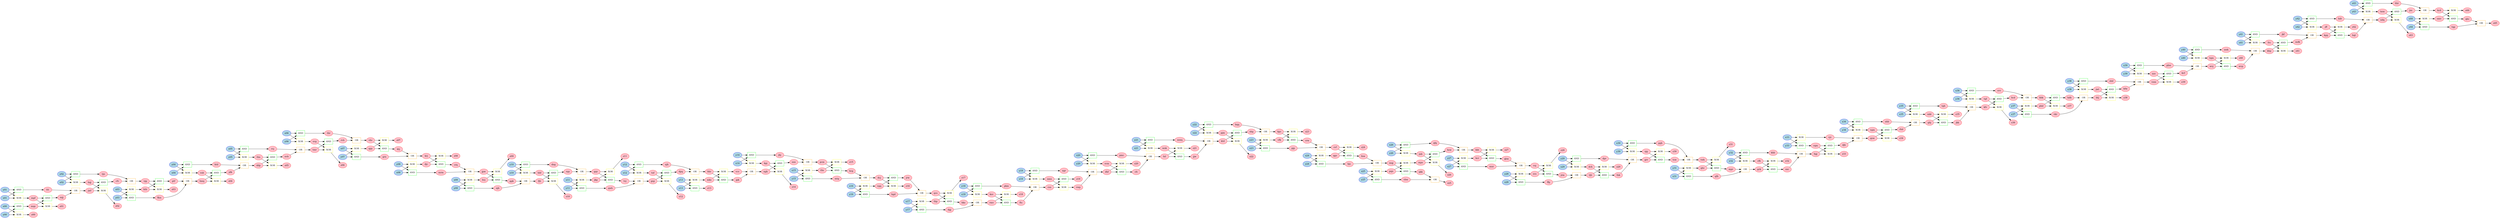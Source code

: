 digraph Circuit {
    rankdir=LR; // Left to right layout
    node [shape=ellipse];

    ddp [label="ddp", color=blue, style=filled, fillcolor=lightblue];
    bcg [label="bcg", color=blue, style=filled, fillcolor=lightblue];
    ksv [label="ksv", color=blue, style=filled, fillcolor=lightblue];
    snc [label="snc", color=blue, style=filled, fillcolor=lightblue];
    x20 [label="x20", color=blue, style=filled, fillcolor=lightblue];
    qfg [label="qfg", color=blue, style=filled, fillcolor=lightblue];
    qkk [label="qkk", color=blue, style=filled, fillcolor=lightblue];
    vhc [label="vhc", color=blue, style=filled, fillcolor=lightblue];
    njh [label="njh", color=blue, style=filled, fillcolor=lightblue];
    bbt [label="bbt", color=blue, style=filled, fillcolor=lightblue];
    y12 [label="y12", color=blue, style=filled, fillcolor=lightblue];
    svm [label="svm", color=blue, style=filled, fillcolor=lightblue];
    tbr [label="tbr", color=blue, style=filled, fillcolor=lightblue];
    pcm [label="pcm", color=blue, style=filled, fillcolor=lightblue];
    x33 [label="x33", color=blue, style=filled, fillcolor=lightblue];
    svg [label="svg", color=blue, style=filled, fillcolor=lightblue];
    y41 [label="y41", color=blue, style=filled, fillcolor=lightblue];
    jrw [label="jrw", color=blue, style=filled, fillcolor=lightblue];
    nmn [label="nmn", color=blue, style=filled, fillcolor=lightblue];
    ngh [label="ngh", color=blue, style=filled, fillcolor=lightblue];
    y35 [label="y35", color=blue, style=filled, fillcolor=lightblue];
    ttt [label="ttt", color=blue, style=filled, fillcolor=lightblue];
    jwt [label="jwt", color=blue, style=filled, fillcolor=lightblue];
    mpf [label="mpf", color=blue, style=filled, fillcolor=lightblue];
    x11 [label="x11", color=blue, style=filled, fillcolor=lightblue];
    jkf [label="jkf", color=blue, style=filled, fillcolor=lightblue];
    wvp [label="wvp", color=blue, style=filled, fillcolor=lightblue];
    x17 [label="x17", color=blue, style=filled, fillcolor=lightblue];
    vgm [label="vgm", color=blue, style=filled, fillcolor=lightblue];
    kpc [label="kpc", color=blue, style=filled, fillcolor=lightblue];
    kpj [label="kpj", color=blue, style=filled, fillcolor=lightblue];
    x30 [label="x30", color=blue, style=filled, fillcolor=lightblue];
    rvb [label="rvb", color=blue, style=filled, fillcolor=lightblue];
    rhd [label="rhd", color=blue, style=filled, fillcolor=lightblue];
    cvf [label="cvf", color=blue, style=filled, fillcolor=lightblue];
    jnb [label="jnb", color=blue, style=filled, fillcolor=lightblue];
    bks [label="bks", color=blue, style=filled, fillcolor=lightblue];
    hwq [label="hwq", color=blue, style=filled, fillcolor=lightblue];
    qbc [label="qbc", color=blue, style=filled, fillcolor=lightblue];
    dch [label="dch", color=blue, style=filled, fillcolor=lightblue];
    ffg [label="ffg", color=blue, style=filled, fillcolor=lightblue];
    y42 [label="y42", color=blue, style=filled, fillcolor=lightblue];
    y40 [label="y40", color=blue, style=filled, fillcolor=lightblue];
    qqs [label="qqs", color=blue, style=filled, fillcolor=lightblue];
    y27 [label="y27", color=blue, style=filled, fillcolor=lightblue];
    x39 [label="x39", color=blue, style=filled, fillcolor=lightblue];
    pkm [label="pkm", color=blue, style=filled, fillcolor=lightblue];
    btd [label="btd", color=blue, style=filled, fillcolor=lightblue];
    y38 [label="y38", color=blue, style=filled, fillcolor=lightblue];
    pbw [label="pbw", color=blue, style=filled, fillcolor=lightblue];
    tww [label="tww", color=blue, style=filled, fillcolor=lightblue];
    qvs [label="qvs", color=blue, style=filled, fillcolor=lightblue];
    x44 [label="x44", color=blue, style=filled, fillcolor=lightblue];
    jss [label="jss", color=blue, style=filled, fillcolor=lightblue];
    nhb [label="nhb", color=blue, style=filled, fillcolor=lightblue];
    tmr [label="tmr", color=blue, style=filled, fillcolor=lightblue];
    qnw [label="qnw", color=blue, style=filled, fillcolor=lightblue];
    hgd [label="hgd", color=blue, style=filled, fillcolor=lightblue];
    mjj [label="mjj", color=blue, style=filled, fillcolor=lightblue];
    x03 [label="x03", color=blue, style=filled, fillcolor=lightblue];
    hgj [label="hgj", color=blue, style=filled, fillcolor=lightblue];
    mrm [label="mrm", color=blue, style=filled, fillcolor=lightblue];
    ptf [label="ptf", color=blue, style=filled, fillcolor=lightblue];
    fkm [label="fkm", color=blue, style=filled, fillcolor=lightblue];
    x06 [label="x06", color=blue, style=filled, fillcolor=lightblue];
    y19 [label="y19", color=blue, style=filled, fillcolor=lightblue];
    ngr [label="ngr", color=blue, style=filled, fillcolor=lightblue];
    vsj [label="vsj", color=blue, style=filled, fillcolor=lightblue];
    thn [label="thn", color=blue, style=filled, fillcolor=lightblue];
    tqf [label="tqf", color=blue, style=filled, fillcolor=lightblue];
    kcd [label="kcd", color=blue, style=filled, fillcolor=lightblue];
    sjg [label="sjg", color=blue, style=filled, fillcolor=lightblue];
    krj [label="krj", color=blue, style=filled, fillcolor=lightblue];
    tnf [label="tnf", color=blue, style=filled, fillcolor=lightblue];
    svv [label="svv", color=blue, style=filled, fillcolor=lightblue];
    fnk [label="fnk", color=blue, style=filled, fillcolor=lightblue];
    x15 [label="x15", color=blue, style=filled, fillcolor=lightblue];
    y22 [label="y22", color=blue, style=filled, fillcolor=lightblue];
    pjm [label="pjm", color=blue, style=filled, fillcolor=lightblue];
    y39 [label="y39", color=blue, style=filled, fillcolor=lightblue];
    x19 [label="x19", color=blue, style=filled, fillcolor=lightblue];
    x07 [label="x07", color=blue, style=filled, fillcolor=lightblue];
    fjh [label="fjh", color=blue, style=filled, fillcolor=lightblue];
    btj [label="btj", color=blue, style=filled, fillcolor=lightblue];
    y32 [label="y32", color=blue, style=filled, fillcolor=lightblue];
    hqj [label="hqj", color=blue, style=filled, fillcolor=lightblue];
    x26 [label="x26", color=blue, style=filled, fillcolor=lightblue];
    bbk [label="bbk", color=blue, style=filled, fillcolor=lightblue];
    x22 [label="x22", color=blue, style=filled, fillcolor=lightblue];
    jrm [label="jrm", color=blue, style=filled, fillcolor=lightblue];
    y37 [label="y37", color=blue, style=filled, fillcolor=lightblue];
    x00 [label="x00", color=blue, style=filled, fillcolor=lightblue];
    bfw [label="bfw", color=blue, style=filled, fillcolor=lightblue];
    hqt [label="hqt", color=blue, style=filled, fillcolor=lightblue];
    y02 [label="y02", color=blue, style=filled, fillcolor=lightblue];
    ggk [label="ggk", color=blue, style=filled, fillcolor=lightblue];
    mtg [label="mtg", color=blue, style=filled, fillcolor=lightblue];
    x24 [label="x24", color=blue, style=filled, fillcolor=lightblue];
    mkt [label="mkt", color=blue, style=filled, fillcolor=lightblue];
    tjh [label="tjh", color=blue, style=filled, fillcolor=lightblue];
    x09 [label="x09", color=blue, style=filled, fillcolor=lightblue];
    y01 [label="y01", color=blue, style=filled, fillcolor=lightblue];
    vwp [label="vwp", color=blue, style=filled, fillcolor=lightblue];
    mdk [label="mdk", color=blue, style=filled, fillcolor=lightblue];
    tgh [label="tgh", color=blue, style=filled, fillcolor=lightblue];
    frs [label="frs", color=blue, style=filled, fillcolor=lightblue];
    vnb [label="vnb", color=blue, style=filled, fillcolor=lightblue];
    hdb [label="hdb", color=blue, style=filled, fillcolor=lightblue];
    vcv [label="vcv", color=blue, style=filled, fillcolor=lightblue];
    bhr [label="bhr", color=blue, style=filled, fillcolor=lightblue];
    y04 [label="y04", color=blue, style=filled, fillcolor=lightblue];
    tqp [label="tqp", color=blue, style=filled, fillcolor=lightblue];
    djc [label="djc", color=blue, style=filled, fillcolor=lightblue];
    jwf [label="jwf", color=blue, style=filled, fillcolor=lightblue];
    y21 [label="y21", color=blue, style=filled, fillcolor=lightblue];
    ktj [label="ktj", color=blue, style=filled, fillcolor=lightblue];
    x41 [label="x41", color=blue, style=filled, fillcolor=lightblue];
    x38 [label="x38", color=blue, style=filled, fillcolor=lightblue];
    bcr [label="bcr", color=blue, style=filled, fillcolor=lightblue];
    y29 [label="y29", color=blue, style=filled, fillcolor=lightblue];
    hhf [label="hhf", color=blue, style=filled, fillcolor=lightblue];
    twk [label="twk", color=blue, style=filled, fillcolor=lightblue];
    mqj [label="mqj", color=blue, style=filled, fillcolor=lightblue];
    gqv [label="gqv", color=blue, style=filled, fillcolor=lightblue];
    vjg [label="vjg", color=blue, style=filled, fillcolor=lightblue];
    y18 [label="y18", color=blue, style=filled, fillcolor=lightblue];
    wnk [label="wnk", color=blue, style=filled, fillcolor=lightblue];
    qhv [label="qhv", color=blue, style=filled, fillcolor=lightblue];
    mpr [label="mpr", color=blue, style=filled, fillcolor=lightblue];
    dng [label="dng", color=blue, style=filled, fillcolor=lightblue];
    qfh [label="qfh", color=blue, style=filled, fillcolor=lightblue];
    hjs [label="hjs", color=blue, style=filled, fillcolor=lightblue];
    fsf [label="fsf", color=blue, style=filled, fillcolor=lightblue];
    y10 [label="y10", color=blue, style=filled, fillcolor=lightblue];
    jdk [label="jdk", color=blue, style=filled, fillcolor=lightblue];
    dcj [label="dcj", color=blue, style=filled, fillcolor=lightblue];
    y23 [label="y23", color=blue, style=filled, fillcolor=lightblue];
    x42 [label="x42", color=blue, style=filled, fillcolor=lightblue];
    y00 [label="y00", color=blue, style=filled, fillcolor=lightblue];
    jkk [label="jkk", color=blue, style=filled, fillcolor=lightblue];
    vfk [label="vfk", color=blue, style=filled, fillcolor=lightblue];
    cqm [label="cqm", color=blue, style=filled, fillcolor=lightblue];
    crq [label="crq", color=blue, style=filled, fillcolor=lightblue];
    x01 [label="x01", color=blue, style=filled, fillcolor=lightblue];
    y08 [label="y08", color=blue, style=filled, fillcolor=lightblue];
    y31 [label="y31", color=blue, style=filled, fillcolor=lightblue];
    rmv [label="rmv", color=blue, style=filled, fillcolor=lightblue];
    y13 [label="y13", color=blue, style=filled, fillcolor=lightblue];
    jjw [label="jjw", color=blue, style=filled, fillcolor=lightblue];
    tqm [label="tqm", color=blue, style=filled, fillcolor=lightblue];
    csn [label="csn", color=blue, style=filled, fillcolor=lightblue];
    qgv [label="qgv", color=blue, style=filled, fillcolor=lightblue];
    tjn [label="tjn", color=blue, style=filled, fillcolor=lightblue];
    gsp [label="gsp", color=blue, style=filled, fillcolor=lightblue];
    x08 [label="x08", color=blue, style=filled, fillcolor=lightblue];
    mqs [label="mqs", color=blue, style=filled, fillcolor=lightblue];
    gbj [label="gbj", color=blue, style=filled, fillcolor=lightblue];
    htb [label="htb", color=blue, style=filled, fillcolor=lightblue];
    qwh [label="qwh", color=blue, style=filled, fillcolor=lightblue];
    nsv [label="nsv", color=blue, style=filled, fillcolor=lightblue];
    x05 [label="x05", color=blue, style=filled, fillcolor=lightblue];
    bqq [label="bqq", color=blue, style=filled, fillcolor=lightblue];
    x29 [label="x29", color=blue, style=filled, fillcolor=lightblue];
    phd [label="phd", color=blue, style=filled, fillcolor=lightblue];
    x31 [label="x31", color=blue, style=filled, fillcolor=lightblue];
    x27 [label="x27", color=blue, style=filled, fillcolor=lightblue];
    tvj [label="tvj", color=blue, style=filled, fillcolor=lightblue];
    ndq [label="ndq", color=blue, style=filled, fillcolor=lightblue];
    vjv [label="vjv", color=blue, style=filled, fillcolor=lightblue];
    djh [label="djh", color=blue, style=filled, fillcolor=lightblue];
    x16 [label="x16", color=blue, style=filled, fillcolor=lightblue];
    x40 [label="x40", color=blue, style=filled, fillcolor=lightblue];
    jbj [label="jbj", color=blue, style=filled, fillcolor=lightblue];
    y17 [label="y17", color=blue, style=filled, fillcolor=lightblue];
    smv [label="smv", color=blue, style=filled, fillcolor=lightblue];
    vbw [label="vbw", color=blue, style=filled, fillcolor=lightblue];
    mwq [label="mwq", color=blue, style=filled, fillcolor=lightblue];
    jkg [label="jkg", color=blue, style=filled, fillcolor=lightblue];
    cfc [label="cfc", color=blue, style=filled, fillcolor=lightblue];
    shd [label="shd", color=blue, style=filled, fillcolor=lightblue];
    x02 [label="x02", color=blue, style=filled, fillcolor=lightblue];
    x04 [label="x04", color=blue, style=filled, fillcolor=lightblue];
    y44 [label="y44", color=blue, style=filled, fillcolor=lightblue];
    cfv [label="cfv", color=blue, style=filled, fillcolor=lightblue];
    vnm [label="vnm", color=blue, style=filled, fillcolor=lightblue];
    y05 [label="y05", color=blue, style=filled, fillcolor=lightblue];
    y14 [label="y14", color=blue, style=filled, fillcolor=lightblue];
    snn [label="snn", color=blue, style=filled, fillcolor=lightblue];
    y30 [label="y30", color=blue, style=filled, fillcolor=lightblue];
    rqn [label="rqn", color=blue, style=filled, fillcolor=lightblue];
    crw [label="crw", color=blue, style=filled, fillcolor=lightblue];
    fts [label="fts", color=blue, style=filled, fillcolor=lightblue];
    y24 [label="y24", color=blue, style=filled, fillcolor=lightblue];
    x18 [label="x18", color=blue, style=filled, fillcolor=lightblue];
    kvf [label="kvf", color=blue, style=filled, fillcolor=lightblue];
    y26 [label="y26", color=blue, style=filled, fillcolor=lightblue];
    bcd [label="bcd", color=blue, style=filled, fillcolor=lightblue];
    thp [label="thp", color=blue, style=filled, fillcolor=lightblue];
    x37 [label="x37", color=blue, style=filled, fillcolor=lightblue];
    dpr [label="dpr", color=blue, style=filled, fillcolor=lightblue];
    grn [label="grn", color=blue, style=filled, fillcolor=lightblue];
    y28 [label="y28", color=blue, style=filled, fillcolor=lightblue];
    jff [label="jff", color=blue, style=filled, fillcolor=lightblue];
    cfb [label="cfb", color=blue, style=filled, fillcolor=lightblue];
    pqn [label="pqn", color=blue, style=filled, fillcolor=lightblue];
    y03 [label="y03", color=blue, style=filled, fillcolor=lightblue];
    x13 [label="x13", color=blue, style=filled, fillcolor=lightblue];
    kgq [label="kgq", color=blue, style=filled, fillcolor=lightblue];
    nwk [label="nwk", color=blue, style=filled, fillcolor=lightblue];
    x43 [label="x43", color=blue, style=filled, fillcolor=lightblue];
    khp [label="khp", color=blue, style=filled, fillcolor=lightblue];
    x10 [label="x10", color=blue, style=filled, fillcolor=lightblue];
    gck [label="gck", color=blue, style=filled, fillcolor=lightblue];
    vgq [label="vgq", color=blue, style=filled, fillcolor=lightblue];
    x25 [label="x25", color=blue, style=filled, fillcolor=lightblue];
    fnw [label="fnw", color=blue, style=filled, fillcolor=lightblue];
    x35 [label="x35", color=blue, style=filled, fillcolor=lightblue];
    y11 [label="y11", color=blue, style=filled, fillcolor=lightblue];
    jpk [label="jpk", color=blue, style=filled, fillcolor=lightblue];
    mps [label="mps", color=blue, style=filled, fillcolor=lightblue];
    hsw [label="hsw", color=blue, style=filled, fillcolor=lightblue];
    x21 [label="x21", color=blue, style=filled, fillcolor=lightblue];
    khb [label="khb", color=blue, style=filled, fillcolor=lightblue];
    ktd [label="ktd", color=blue, style=filled, fillcolor=lightblue];
    y20 [label="y20", color=blue, style=filled, fillcolor=lightblue];
    dhf [label="dhf", color=blue, style=filled, fillcolor=lightblue];
    x23 [label="x23", color=blue, style=filled, fillcolor=lightblue];
    shg [label="shg", color=blue, style=filled, fillcolor=lightblue];
    kfv [label="kfv", color=blue, style=filled, fillcolor=lightblue];
    y07 [label="y07", color=blue, style=filled, fillcolor=lightblue];
    qbw [label="qbw", color=blue, style=filled, fillcolor=lightblue];
    x36 [label="x36", color=blue, style=filled, fillcolor=lightblue];
    y06 [label="y06", color=blue, style=filled, fillcolor=lightblue];
    x14 [label="x14", color=blue, style=filled, fillcolor=lightblue];
    x28 [label="x28", color=blue, style=filled, fillcolor=lightblue];
    x34 [label="x34", color=blue, style=filled, fillcolor=lightblue];
    hhr [label="hhr", color=blue, style=filled, fillcolor=lightblue];
    y33 [label="y33", color=blue, style=filled, fillcolor=lightblue];
    rvj [label="rvj", color=blue, style=filled, fillcolor=lightblue];
    y15 [label="y15", color=blue, style=filled, fillcolor=lightblue];
    tfw [label="tfw", color=blue, style=filled, fillcolor=lightblue];
    nvb [label="nvb", color=blue, style=filled, fillcolor=lightblue];
    svs [label="svs", color=blue, style=filled, fillcolor=lightblue];
    x12 [label="x12", color=blue, style=filled, fillcolor=lightblue];
    dgj [label="dgj", color=blue, style=filled, fillcolor=lightblue];
    mks [label="mks", color=blue, style=filled, fillcolor=lightblue];
    y09 [label="y09", color=blue, style=filled, fillcolor=lightblue];
    pjp [label="pjp", color=blue, style=filled, fillcolor=lightblue];
    pmc [label="pmc", color=blue, style=filled, fillcolor=lightblue];
    grr [label="grr", color=blue, style=filled, fillcolor=lightblue];
    x32 [label="x32", color=blue, style=filled, fillcolor=lightblue];
    hdr [label="hdr", color=blue, style=filled, fillcolor=lightblue];
    mnr [label="mnr", color=blue, style=filled, fillcolor=lightblue];
    jpw [label="jpw", color=blue, style=filled, fillcolor=lightblue];
    hvj [label="hvj", color=blue, style=filled, fillcolor=lightblue];
    wvj [label="wvj", color=blue, style=filled, fillcolor=lightblue];
    dpq [label="dpq", color=blue, style=filled, fillcolor=lightblue];
    y43 [label="y43", color=blue, style=filled, fillcolor=lightblue];
    vkr [label="vkr", color=blue, style=filled, fillcolor=lightblue];
    njb [label="njb", color=blue, style=filled, fillcolor=lightblue];
    y25 [label="y25", color=blue, style=filled, fillcolor=lightblue];
    y16 [label="y16", color=blue, style=filled, fillcolor=lightblue];
    tsw [label="tsw", color=blue, style=filled, fillcolor=lightblue];
    gqh [label="gqh", color=blue, style=filled, fillcolor=lightblue];
    y34 [label="y34", color=blue, style=filled, fillcolor=lightblue];
    y36 [label="y36", color=blue, style=filled, fillcolor=lightblue];
    dhf [label="dhf", color=red, style=filled, fillcolor=pink];
    vgm [label="vgm", color=red, style=filled, fillcolor=pink];
    ktj [label="ktj", color=red, style=filled, fillcolor=pink];
    nsv [label="nsv", color=red, style=filled, fillcolor=pink];
    fjh [label="fjh", color=red, style=filled, fillcolor=pink];
    jwt [label="jwt", color=red, style=filled, fillcolor=pink];
    htb [label="htb", color=red, style=filled, fillcolor=pink];
    rvj [label="rvj", color=red, style=filled, fillcolor=pink];
    snn [label="snn", color=red, style=filled, fillcolor=pink];
    jwf [label="jwf", color=red, style=filled, fillcolor=pink];
    mps [label="mps", color=red, style=filled, fillcolor=pink];
    mpf [label="mpf", color=red, style=filled, fillcolor=pink];
    qwh [label="qwh", color=red, style=filled, fillcolor=pink];
    z06 [label="z06", color=red, style=filled, fillcolor=pink];
    fnk [label="fnk", color=red, style=filled, fillcolor=pink];
    pmc [label="pmc", color=red, style=filled, fillcolor=pink];
    bcd [label="bcd", color=red, style=filled, fillcolor=pink];
    fkm [label="fkm", color=red, style=filled, fillcolor=pink];
    kpj [label="kpj", color=red, style=filled, fillcolor=pink];
    nhb [label="nhb", color=red, style=filled, fillcolor=pink];
    vhc [label="vhc", color=red, style=filled, fillcolor=pink];
    hwq [label="hwq", color=red, style=filled, fillcolor=pink];
    vjv [label="vjv", color=red, style=filled, fillcolor=pink];
    hqt [label="hqt", color=red, style=filled, fillcolor=pink];
    ngr [label="ngr", color=red, style=filled, fillcolor=pink];
    crq [label="crq", color=red, style=filled, fillcolor=pink];
    hvj [label="hvj", color=red, style=filled, fillcolor=pink];
    jpk [label="jpk", color=red, style=filled, fillcolor=pink];
    qbc [label="qbc", color=red, style=filled, fillcolor=pink];
    z36 [label="z36", color=red, style=filled, fillcolor=pink];
    ggk [label="ggk", color=red, style=filled, fillcolor=pink];
    z15 [label="z15", color=red, style=filled, fillcolor=pink];
    tjn [label="tjn", color=red, style=filled, fillcolor=pink];
    mnr [label="mnr", color=red, style=filled, fillcolor=pink];
    qkk [label="qkk", color=red, style=filled, fillcolor=pink];
    btd [label="btd", color=red, style=filled, fillcolor=pink];
    tqm [label="tqm", color=red, style=filled, fillcolor=pink];
    vnm [label="vnm", color=red, style=filled, fillcolor=pink];
    fnw [label="fnw", color=red, style=filled, fillcolor=pink];
    gck [label="gck", color=red, style=filled, fillcolor=pink];
    z12 [label="z12", color=red, style=filled, fillcolor=pink];
    ksv [label="ksv", color=red, style=filled, fillcolor=pink];
    mdk [label="mdk", color=red, style=filled, fillcolor=pink];
    z32 [label="z32", color=red, style=filled, fillcolor=pink];
    gbj [label="gbj", color=red, style=filled, fillcolor=pink];
    z00 [label="z00", color=red, style=filled, fillcolor=pink];
    kfv [label="kfv", color=red, style=filled, fillcolor=pink];
    qhv [label="qhv", color=red, style=filled, fillcolor=pink];
    djh [label="djh", color=red, style=filled, fillcolor=pink];
    qfg [label="qfg", color=red, style=filled, fillcolor=pink];
    thn [label="thn", color=red, style=filled, fillcolor=pink];
    njh [label="njh", color=red, style=filled, fillcolor=pink];
    z33 [label="z33", color=red, style=filled, fillcolor=pink];
    svm [label="svm", color=red, style=filled, fillcolor=pink];
    hjs [label="hjs", color=red, style=filled, fillcolor=pink];
    z08 [label="z08", color=red, style=filled, fillcolor=pink];
    dgj [label="dgj", color=red, style=filled, fillcolor=pink];
    dpr [label="dpr", color=red, style=filled, fillcolor=pink];
    jkg [label="jkg", color=red, style=filled, fillcolor=pink];
    tqp [label="tqp", color=red, style=filled, fillcolor=pink];
    pkm [label="pkm", color=red, style=filled, fillcolor=pink];
    mkt [label="mkt", color=red, style=filled, fillcolor=pink];
    z45 [label="z45", color=red, style=filled, fillcolor=pink];
    wvp [label="wvp", color=red, style=filled, fillcolor=pink];
    btj [label="btj", color=red, style=filled, fillcolor=pink];
    pqn [label="pqn", color=red, style=filled, fillcolor=pink];
    dch [label="dch", color=red, style=filled, fillcolor=pink];
    z31 [label="z31", color=red, style=filled, fillcolor=pink];
    vbw [label="vbw", color=red, style=filled, fillcolor=pink];
    z25 [label="z25", color=red, style=filled, fillcolor=pink];
    rqn [label="rqn", color=red, style=filled, fillcolor=pink];
    shg [label="shg", color=red, style=filled, fillcolor=pink];
    tbr [label="tbr", color=red, style=filled, fillcolor=pink];
    pcm [label="pcm", color=red, style=filled, fillcolor=pink];
    svv [label="svv", color=red, style=filled, fillcolor=pink];
    qgv [label="qgv", color=red, style=filled, fillcolor=pink];
    z19 [label="z19", color=red, style=filled, fillcolor=pink];
    pjm [label="pjm", color=red, style=filled, fillcolor=pink];
    z34 [label="z34", color=red, style=filled, fillcolor=pink];
    fsf [label="fsf", color=red, style=filled, fillcolor=pink];
    z05 [label="z05", color=red, style=filled, fillcolor=pink];
    jrm [label="jrm", color=red, style=filled, fillcolor=pink];
    jbj [label="jbj", color=red, style=filled, fillcolor=pink];
    hhr [label="hhr", color=red, style=filled, fillcolor=pink];
    z23 [label="z23", color=red, style=filled, fillcolor=pink];
    z28 [label="z28", color=red, style=filled, fillcolor=pink];
    ngh [label="ngh", color=red, style=filled, fillcolor=pink];
    thp [label="thp", color=red, style=filled, fillcolor=pink];
    jjw [label="jjw", color=red, style=filled, fillcolor=pink];
    ffg [label="ffg", color=red, style=filled, fillcolor=pink];
    pbw [label="pbw", color=red, style=filled, fillcolor=pink];
    bbk [label="bbk", color=red, style=filled, fillcolor=pink];
    z21 [label="z21", color=red, style=filled, fillcolor=pink];
    tvj [label="tvj", color=red, style=filled, fillcolor=pink];
    jdk [label="jdk", color=red, style=filled, fillcolor=pink];
    qqs [label="qqs", color=red, style=filled, fillcolor=pink];
    jpw [label="jpw", color=red, style=filled, fillcolor=pink];
    krj [label="krj", color=red, style=filled, fillcolor=pink];
    z41 [label="z41", color=red, style=filled, fillcolor=pink];
    mpr [label="mpr", color=red, style=filled, fillcolor=pink];
    kvf [label="kvf", color=red, style=filled, fillcolor=pink];
    jrw [label="jrw", color=red, style=filled, fillcolor=pink];
    tmr [label="tmr", color=red, style=filled, fillcolor=pink];
    mqs [label="mqs", color=red, style=filled, fillcolor=pink];
    z43 [label="z43", color=red, style=filled, fillcolor=pink];
    hdb [label="hdb", color=red, style=filled, fillcolor=pink];
    z42 [label="z42", color=red, style=filled, fillcolor=pink];
    z26 [label="z26", color=red, style=filled, fillcolor=pink];
    bfw [label="bfw", color=red, style=filled, fillcolor=pink];
    djc [label="djc", color=red, style=filled, fillcolor=pink];
    jff [label="jff", color=red, style=filled, fillcolor=pink];
    kgq [label="kgq", color=red, style=filled, fillcolor=pink];
    tsw [label="tsw", color=red, style=filled, fillcolor=pink];
    vjg [label="vjg", color=red, style=filled, fillcolor=pink];
    cqm [label="cqm", color=red, style=filled, fillcolor=pink];
    z10 [label="z10", color=red, style=filled, fillcolor=pink];
    gqh [label="gqh", color=red, style=filled, fillcolor=pink];
    jkk [label="jkk", color=red, style=filled, fillcolor=pink];
    bhr [label="bhr", color=red, style=filled, fillcolor=pink];
    jss [label="jss", color=red, style=filled, fillcolor=pink];
    tgh [label="tgh", color=red, style=filled, fillcolor=pink];
    mrm [label="mrm", color=red, style=filled, fillcolor=pink];
    twk [label="twk", color=red, style=filled, fillcolor=pink];
    vgq [label="vgq", color=red, style=filled, fillcolor=pink];
    njb [label="njb", color=red, style=filled, fillcolor=pink];
    tjh [label="tjh", color=red, style=filled, fillcolor=pink];
    z11 [label="z11", color=red, style=filled, fillcolor=pink];
    jnb [label="jnb", color=red, style=filled, fillcolor=pink];
    hsw [label="hsw", color=red, style=filled, fillcolor=pink];
    z01 [label="z01", color=red, style=filled, fillcolor=pink];
    qfh [label="qfh", color=red, style=filled, fillcolor=pink];
    jkf [label="jkf", color=red, style=filled, fillcolor=pink];
    nvb [label="nvb", color=red, style=filled, fillcolor=pink];
    mqj [label="mqj", color=red, style=filled, fillcolor=pink];
    tnf [label="tnf", color=red, style=filled, fillcolor=pink];
    cfc [label="cfc", color=red, style=filled, fillcolor=pink];
    kcd [label="kcd", color=red, style=filled, fillcolor=pink];
    cfv [label="cfv", color=red, style=filled, fillcolor=pink];
    mjj [label="mjj", color=red, style=filled, fillcolor=pink];
    z24 [label="z24", color=red, style=filled, fillcolor=pink];
    nwk [label="nwk", color=red, style=filled, fillcolor=pink];
    tfw [label="tfw", color=red, style=filled, fillcolor=pink];
    svg [label="svg", color=red, style=filled, fillcolor=pink];
    csn [label="csn", color=red, style=filled, fillcolor=pink];
    qvs [label="qvs", color=red, style=filled, fillcolor=pink];
    ttt [label="ttt", color=red, style=filled, fillcolor=pink];
    rmv [label="rmv", color=red, style=filled, fillcolor=pink];
    bcg [label="bcg", color=red, style=filled, fillcolor=pink];
    z40 [label="z40", color=red, style=filled, fillcolor=pink];
    dng [label="dng", color=red, style=filled, fillcolor=pink];
    vcv [label="vcv", color=red, style=filled, fillcolor=pink];
    cfb [label="cfb", color=red, style=filled, fillcolor=pink];
    z27 [label="z27", color=red, style=filled, fillcolor=pink];
    khb [label="khb", color=red, style=filled, fillcolor=pink];
    bks [label="bks", color=red, style=filled, fillcolor=pink];
    grn [label="grn", color=red, style=filled, fillcolor=pink];
    mtg [label="mtg", color=red, style=filled, fillcolor=pink];
    ndq [label="ndq", color=red, style=filled, fillcolor=pink];
    z17 [label="z17", color=red, style=filled, fillcolor=pink];
    rvb [label="rvb", color=red, style=filled, fillcolor=pink];
    hqj [label="hqj", color=red, style=filled, fillcolor=pink];
    qbw [label="qbw", color=red, style=filled, fillcolor=pink];
    vnb [label="vnb", color=red, style=filled, fillcolor=pink];
    hdr [label="hdr", color=red, style=filled, fillcolor=pink];
    z44 [label="z44", color=red, style=filled, fillcolor=pink];
    z03 [label="z03", color=red, style=filled, fillcolor=pink];
    bbt [label="bbt", color=red, style=filled, fillcolor=pink];
    wnk [label="wnk", color=red, style=filled, fillcolor=pink];
    ddp [label="ddp", color=red, style=filled, fillcolor=pink];
    vwp [label="vwp", color=red, style=filled, fillcolor=pink];
    z09 [label="z09", color=red, style=filled, fillcolor=pink];
    tww [label="tww", color=red, style=filled, fillcolor=pink];
    ktd [label="ktd", color=red, style=filled, fillcolor=pink];
    bcr [label="bcr", color=red, style=filled, fillcolor=pink];
    z14 [label="z14", color=red, style=filled, fillcolor=pink];
    vsj [label="vsj", color=red, style=filled, fillcolor=pink];
    phd [label="phd", color=red, style=filled, fillcolor=pink];
    tqf [label="tqf", color=red, style=filled, fillcolor=pink];
    snc [label="snc", color=red, style=filled, fillcolor=pink];
    nmn [label="nmn", color=red, style=filled, fillcolor=pink];
    grr [label="grr", color=red, style=filled, fillcolor=pink];
    kpc [label="kpc", color=red, style=filled, fillcolor=pink];
    z37 [label="z37", color=red, style=filled, fillcolor=pink];
    z16 [label="z16", color=red, style=filled, fillcolor=pink];
    z29 [label="z29", color=red, style=filled, fillcolor=pink];
    shd [label="shd", color=red, style=filled, fillcolor=pink];
    qnw [label="qnw", color=red, style=filled, fillcolor=pink];
    z38 [label="z38", color=red, style=filled, fillcolor=pink];
    wvj [label="wvj", color=red, style=filled, fillcolor=pink];
    z18 [label="z18", color=red, style=filled, fillcolor=pink];
    hgd [label="hgd", color=red, style=filled, fillcolor=pink];
    smv [label="smv", color=red, style=filled, fillcolor=pink];
    pjp [label="pjp", color=red, style=filled, fillcolor=pink];
    crw [label="crw", color=red, style=filled, fillcolor=pink];
    ptf [label="ptf", color=red, style=filled, fillcolor=pink];
    khp [label="khp", color=red, style=filled, fillcolor=pink];
    vfk [label="vfk", color=red, style=filled, fillcolor=pink];
    sjg [label="sjg", color=red, style=filled, fillcolor=pink];
    cvf [label="cvf", color=red, style=filled, fillcolor=pink];
    z30 [label="z30", color=red, style=filled, fillcolor=pink];
    mwq [label="mwq", color=red, style=filled, fillcolor=pink];
    mks [label="mks", color=red, style=filled, fillcolor=pink];
    rhd [label="rhd", color=red, style=filled, fillcolor=pink];
    frs [label="frs", color=red, style=filled, fillcolor=pink];
    z20 [label="z20", color=red, style=filled, fillcolor=pink];
    z07 [label="z07", color=red, style=filled, fillcolor=pink];
    hhf [label="hhf", color=red, style=filled, fillcolor=pink];
    dcj [label="dcj", color=red, style=filled, fillcolor=pink];
    gsp [label="gsp", color=red, style=filled, fillcolor=pink];
    z35 [label="z35", color=red, style=filled, fillcolor=pink];
    z39 [label="z39", color=red, style=filled, fillcolor=pink];
    dpq [label="dpq", color=red, style=filled, fillcolor=pink];
    gqv [label="gqv", color=red, style=filled, fillcolor=pink];
    z02 [label="z02", color=red, style=filled, fillcolor=pink];
    vkr [label="vkr", color=red, style=filled, fillcolor=pink];
    svs [label="svs", color=red, style=filled, fillcolor=pink];
    fts [label="fts", color=red, style=filled, fillcolor=pink];
    z04 [label="z04", color=red, style=filled, fillcolor=pink];
    hgj [label="hgj", color=red, style=filled, fillcolor=pink];
    z13 [label="z13", color=red, style=filled, fillcolor=pink];
    bqq [label="bqq", color=red, style=filled, fillcolor=pink];
    z22 [label="z22", color=red, style=filled, fillcolor=pink];

    gate1 [label="AND", shape=box, color=green];
    y42 -> gate1;
    x42 -> gate1;
    gate1 -> hdr;
    gate2 [label="XOR", shape=box, color=yellow];
    qgv -> gate2;
    cvf -> gate2;
    gate2 -> z24;
    gate3 [label="XOR", shape=box, color=yellow];
    x25 -> gate3;
    y25 -> gate3;
    gate3 -> pqn;
    gate4 [label="OR", shape=box, color=orange];
    crw -> gate4;
    pjp -> gate4;
    gate4 -> cvf;
    gate5 [label="XOR", shape=box, color=yellow];
    x33 -> gate5;
    y33 -> gate5;
    gate5 -> vjv;
    gate6 [label="XOR", shape=box, color=yellow];
    thp -> gate6;
    qvs -> gate6;
    gate6 -> z17;
    gate7 [label="AND", shape=box, color=green];
    x16 -> gate7;
    y16 -> gate7;
    gate7 -> hgd;
    gate8 [label="XOR", shape=box, color=yellow];
    mqj -> gate8;
    pqn -> gate8;
    gate8 -> mps;
    gate9 [label="XOR", shape=box, color=yellow];
    jwf -> gate9;
    hqj -> gate9;
    gate9 -> z02;
    gate10 [label="OR", shape=box, color=orange];
    tsw -> gate10;
    gqh -> gate10;
    gate10 -> twk;
    gate11 [label="AND", shape=box, color=green];
    x44 -> gate11;
    y44 -> gate11;
    gate11 -> tqp;
    gate12 [label="AND", shape=box, color=green];
    ddp -> gate12;
    thn -> gate12;
    gate12 -> nvb;
    gate13 [label="AND", shape=box, color=green];
    tmr -> gate13;
    svg -> gate13;
    gate13 -> rvb;
    gate14 [label="OR", shape=box, color=orange];
    tjn -> gate14;
    cfv -> gate14;
    gate14 -> vjg;
    gate15 [label="AND", shape=box, color=green];
    y37 -> gate15;
    x37 -> gate15;
    gate15 -> vkr;
    gate16 [label="AND", shape=box, color=green];
    tqf -> gate16;
    kfv -> gate16;
    gate16 -> bcd;
    gate17 [label="XOR", shape=box, color=yellow];
    jkg -> gate17;
    gqv -> gate17;
    gate17 -> z11;
    gate18 [label="XOR", shape=box, color=yellow];
    y44 -> gate18;
    x44 -> gate18;
    gate18 -> smv;
    gate19 [label="AND", shape=box, color=green];
    vgm -> gate19;
    qnw -> gate19;
    gate19 -> rhd;
    gate20 [label="OR", shape=box, color=orange];
    bcg -> gate20;
    mtg -> gate20;
    gate20 -> dcj;
    gate21 [label="XOR", shape=box, color=yellow];
    y00 -> gate21;
    x00 -> gate21;
    gate21 -> z00;
    gate22 [label="XOR", shape=box, color=yellow];
    jpw -> gate22;
    hvj -> gate22;
    gate22 -> z09;
    gate23 [label="AND", shape=box, color=green];
    x40 -> gate23;
    y40 -> gate23;
    gate23 -> nwk;
    gate24 [label="AND", shape=box, color=green];
    x23 -> gate24;
    y23 -> gate24;
    gate24 -> pjp;
    gate25 [label="XOR", shape=box, color=yellow];
    x28 -> gate25;
    y28 -> gate25;
    gate25 -> svs;
    gate26 [label="XOR", shape=box, color=yellow];
    smv -> gate26;
    kcd -> gate26;
    gate26 -> z44;
    gate27 [label="OR", shape=box, color=orange];
    pmc -> gate27;
    cfc -> gate27;
    gate27 -> fsf;
    gate28 [label="XOR", shape=box, color=yellow];
    x41 -> gate28;
    y41 -> gate28;
    gate28 -> frs;
    gate29 [label="OR", shape=box, color=orange];
    fts -> gate29;
    pkm -> gate29;
    gate29 -> csn;
    gate30 [label="XOR", shape=box, color=yellow];
    y23 -> gate30;
    x23 -> gate30;
    gate30 -> vfk;
    gate31 [label="AND", shape=box, color=green];
    gsp -> gate31;
    tnf -> gate31;
    gate31 -> dpq;
    gate32 [label="OR", shape=box, color=orange];
    nvb -> gate32;
    rvj -> gate32;
    gate32 -> tmr;
    gate33 [label="XOR", shape=box, color=yellow];
    y07 -> gate33;
    x07 -> gate33;
    gate33 -> qqs;
    gate34 [label="XOR", shape=box, color=yellow];
    vjg -> gate34;
    htb -> gate34;
    gate34 -> z03;
    gate35 [label="XOR", shape=box, color=yellow];
    x38 -> gate35;
    y38 -> gate35;
    gate35 -> jwt;
    gate36 [label="AND", shape=box, color=green];
    smv -> gate36;
    kcd -> gate36;
    gate36 -> qbc;
    gate37 [label="XOR", shape=box, color=yellow];
    tqf -> gate37;
    kfv -> gate37;
    gate37 -> z36;
    gate38 [label="AND", shape=box, color=green];
    y01 -> gate38;
    x01 -> gate38;
    gate38 -> ttt;
    gate39 [label="OR", shape=box, color=orange];
    hsw -> gate39;
    qfg -> gate39;
    gate39 -> bbt;
    gate40 [label="OR", shape=box, color=orange];
    qwh -> gate40;
    tvj -> gate40;
    gate40 -> gsp;
    gate41 [label="XOR", shape=box, color=yellow];
    x24 -> gate41;
    y24 -> gate41;
    gate41 -> qgv;
    gate42 [label="XOR", shape=box, color=yellow];
    x29 -> gate42;
    y29 -> gate42;
    gate42 -> dch;
    gate43 [label="AND", shape=box, color=green];
    x34 -> gate43;
    y34 -> gate43;
    gate43 -> nhb;
    gate44 [label="AND", shape=box, color=green];
    qvs -> gate44;
    thp -> gate44;
    gate44 -> bks;
    gate45 [label="OR", shape=box, color=orange];
    fnk -> gate45;
    dpr -> gate45;
    gate45 -> grr;
    gate46 [label="AND", shape=box, color=green];
    y38 -> gate46;
    x38 -> gate46;
    gate46 -> shd;
    gate47 [label="OR", shape=box, color=orange];
    vbw -> gate47;
    qkk -> gate47;
    gate47 -> z25;
    gate48 [label="AND", shape=box, color=green];
    y28 -> gate48;
    x28 -> gate48;
    gate48 -> ffg;
    gate49 [label="AND", shape=box, color=green];
    x29 -> gate49;
    y29 -> gate49;
    gate49 -> dpr;
    gate50 [label="AND", shape=box, color=green];
    hhf -> gate50;
    fjh -> gate50;
    gate50 -> rqn;
    gate51 [label="AND", shape=box, color=green];
    hvj -> gate51;
    jpw -> gate51;
    gate51 -> ggk;
    gate52 [label="AND", shape=box, color=green];
    x33 -> gate52;
    y33 -> gate52;
    gate52 -> cqm;
    gate53 [label="AND", shape=box, color=green];
    nsv -> gate53;
    vnm -> gate53;
    gate53 -> kvf;
    gate54 [label="AND", shape=box, color=green];
    x03 -> gate54;
    y03 -> gate54;
    gate54 -> fkm;
    gate55 [label="AND", shape=box, color=green];
    y18 -> gate55;
    x18 -> gate55;
    gate55 -> pkm;
    gate56 [label="OR", shape=box, color=orange];
    qfh -> gate56;
    mpr -> gate56;
    gate56 -> gck;
    gate57 [label="OR", shape=box, color=orange];
    pbw -> gate57;
    kvf -> gate57;
    gate57 -> wvj;
    gate58 [label="XOR", shape=box, color=yellow];
    sjg -> gate58;
    grr -> gate58;
    gate58 -> z30;
    gate59 [label="OR", shape=box, color=orange];
    bks -> gate59;
    dgj -> gate59;
    gate59 -> rmv;
    gate60 [label="OR", shape=box, color=orange];
    hjs -> gate60;
    fnw -> gate60;
    gate60 -> mqj;
    gate61 [label="XOR", shape=box, color=yellow];
    tnf -> gate61;
    gsp -> gate61;
    gate61 -> z12;
    gate62 [label="AND", shape=box, color=green];
    y00 -> gate62;
    x00 -> gate62;
    gate62 -> mqs;
    gate63 [label="XOR", shape=box, color=yellow];
    wvj -> gate63;
    tqm -> gate63;
    gate63 -> z40;
    gate64 [label="OR", shape=box, color=orange];
    shd -> gate64;
    bfw -> gate64;
    gate64 -> vnm;
    gate65 [label="AND", shape=box, color=green];
    btj -> gate65;
    jwt -> gate65;
    gate65 -> bfw;
    gate66 [label="OR", shape=box, color=orange];
    dpq -> gate66;
    njh -> gate66;
    gate66 -> bhr;
    gate67 [label="XOR", shape=box, color=yellow];
    y01 -> gate67;
    x01 -> gate67;
    gate67 -> mpf;
    gate68 [label="AND", shape=box, color=green];
    ndq -> gate68;
    tww -> gate68;
    gate68 -> jss;
    gate69 [label="XOR", shape=box, color=yellow];
    ndq -> gate69;
    tww -> gate69;
    gate69 -> z43;
    gate70 [label="OR", shape=box, color=orange];
    hgd -> gate70;
    jrw -> gate70;
    gate70 -> qvs;
    gate71 [label="OR", shape=box, color=orange];
    jkk -> gate71;
    tgh -> gate71;
    gate71 -> kfv;
    gate72 [label="XOR", shape=box, color=yellow];
    kpc -> gate72;
    vfk -> gate72;
    gate72 -> z23;
    gate73 [label="XOR", shape=box, color=yellow];
    x35 -> gate73;
    y35 -> gate73;
    gate73 -> mkt;
    gate74 [label="XOR", shape=box, color=yellow];
    x32 -> gate74;
    y32 -> gate74;
    gate74 -> cfb;
    gate75 [label="XOR", shape=box, color=yellow];
    x03 -> gate75;
    y03 -> gate75;
    gate75 -> htb;
    gate76 [label="XOR", shape=box, color=yellow];
    y08 -> gate76;
    x08 -> gate76;
    gate76 -> djc;
    gate77 [label="XOR", shape=box, color=yellow];
    y43 -> gate77;
    x43 -> gate77;
    gate77 -> tww;
    gate78 [label="AND", shape=box, color=green];
    y25 -> gate78;
    x25 -> gate78;
    gate78 -> vbw;
    gate79 [label="XOR", shape=box, color=yellow];
    y26 -> gate79;
    x26 -> gate79;
    gate79 -> jnb;
    gate80 [label="AND", shape=box, color=green];
    bbk -> gate80;
    phd -> gate80;
    gate80 -> hdb;
    gate81 [label="XOR", shape=box, color=yellow];
    hhf -> gate81;
    fjh -> gate81;
    gate81 -> z10;
    gate82 [label="AND", shape=box, color=green];
    y07 -> gate82;
    x07 -> gate82;
    gate82 -> grn;
    gate83 [label="AND", shape=box, color=green];
    qgv -> gate83;
    cvf -> gate83;
    gate83 -> fnw;
    gate84 [label="AND", shape=box, color=green];
    csn -> gate84;
    nmn -> gate84;
    gate84 -> z19;
    gate85 [label="XOR", shape=box, color=yellow];
    y05 -> gate85;
    x05 -> gate85;
    gate85 -> thn;
    gate86 [label="XOR", shape=box, color=yellow];
    mqs -> gate86;
    mpf -> gate86;
    gate86 -> z01;
    gate87 [label="XOR", shape=box, color=yellow];
    x31 -> gate87;
    y31 -> gate87;
    gate87 -> qhv;
    gate88 [label="AND", shape=box, color=green];
    x21 -> gate88;
    y21 -> gate88;
    gate88 -> mwq;
    gate89 [label="AND", shape=box, color=green];
    cqm -> gate89;
    hgj -> gate89;
    gate89 -> djh;
    gate90 [label="AND", shape=box, color=green];
    x15 -> gate90;
    y15 -> gate90;
    gate90 -> mtg;
    gate91 [label="AND", shape=box, color=green];
    x26 -> gate91;
    y26 -> gate91;
    gate91 -> qfg;
    gate92 [label="OR", shape=box, color=orange];
    qbw -> gate92;
    mnr -> gate92;
    gate92 -> vsj;
    gate93 [label="XOR", shape=box, color=yellow];
    x37 -> gate93;
    y37 -> gate93;
    gate93 -> phd;
    gate94 [label="XOR", shape=box, color=yellow];
    rmv -> gate94;
    ksv -> gate94;
    gate94 -> z18;
    gate95 [label="XOR", shape=box, color=yellow];
    qqs -> gate95;
    vhc -> gate95;
    gate95 -> z07;
    gate96 [label="XOR", shape=box, color=yellow];
    bbt -> gate96;
    bcr -> gate96;
    gate96 -> z27;
    gate97 [label="OR", shape=box, color=orange];
    jss -> gate97;
    hhr -> gate97;
    gate97 -> kcd;
    gate98 [label="XOR", shape=box, color=yellow];
    fsf -> gate98;
    wnk -> gate98;
    gate98 -> z21;
    gate99 [label="XOR", shape=box, color=yellow];
    x21 -> gate99;
    y21 -> gate99;
    gate99 -> wnk;
    gate100 [label="XOR", shape=box, color=yellow];
    y18 -> gate100;
    x18 -> gate100;
    gate100 -> ksv;
    gate101 [label="AND", shape=box, color=green];
    y27 -> gate101;
    x27 -> gate101;
    gate101 -> mnr;
    gate102 [label="AND", shape=box, color=green];
    mqj -> gate102;
    pqn -> gate102;
    gate102 -> qkk;
    gate103 [label="XOR", shape=box, color=yellow];
    y36 -> gate103;
    x36 -> gate103;
    gate103 -> tqf;
    gate104 [label="AND", shape=box, color=green];
    frs -> gate104;
    khp -> gate104;
    gate104 -> mdk;
    gate105 [label="XOR", shape=box, color=yellow];
    x22 -> gate105;
    y22 -> gate105;
    gate105 -> pjm;
    gate106 [label="XOR", shape=box, color=yellow];
    x16 -> gate106;
    y16 -> gate106;
    gate106 -> vgq;
    gate107 [label="AND", shape=box, color=green];
    y11 -> gate107;
    x11 -> gate107;
    gate107 -> qwh;
    gate108 [label="OR", shape=box, color=orange];
    khb -> gate108;
    snc -> gate108;
    gate108 -> hgj;
    gate109 [label="AND", shape=box, color=green];
    pjm -> gate109;
    ktd -> gate109;
    gate109 -> shg;
    gate110 [label="OR", shape=box, color=orange];
    vwp -> gate110;
    ngr -> gate110;
    gate110 -> dhf;
    gate111 [label="AND", shape=box, color=green];
    y32 -> gate111;
    x32 -> gate111;
    gate111 -> khb;
    gate112 [label="AND", shape=box, color=green];
    x13 -> gate112;
    y13 -> gate112;
    gate112 -> z13;
    gate113 [label="OR", shape=box, color=orange];
    jjw -> gate113;
    mwq -> gate113;
    gate113 -> ktd;
    gate114 [label="OR", shape=box, color=orange];
    hqt -> gate114;
    hdr -> gate114;
    gate114 -> ndq;
    gate115 [label="AND", shape=box, color=green];
    y05 -> gate115;
    x05 -> gate115;
    gate115 -> rvj;
    gate116 [label="OR", shape=box, color=orange];
    shg -> gate116;
    bqq -> gate116;
    gate116 -> kpc;
    gate117 [label="XOR", shape=box, color=yellow];
    svs -> gate117;
    vsj -> gate117;
    gate117 -> z28;
    gate118 [label="XOR", shape=box, color=yellow];
    y02 -> gate118;
    x02 -> gate118;
    gate118 -> hqj;
    gate119 [label="OR", shape=box, color=orange];
    jpk -> gate119;
    vcv -> gate119;
    gate119 -> ngh;
    gate120 [label="AND", shape=box, color=green];
    x10 -> gate120;
    y10 -> gate120;
    gate120 -> dng;
    gate121 [label="XOR", shape=box, color=yellow];
    x11 -> gate121;
    y11 -> gate121;
    gate121 -> jkg;
    gate122 [label="AND", shape=box, color=green];
    ngh -> gate122;
    kpj -> gate122;
    gate122 -> snn;
    gate123 [label="AND", shape=box, color=green];
    kpc -> gate123;
    vfk -> gate123;
    gate123 -> crw;
    gate124 [label="XOR", shape=box, color=yellow];
    x20 -> gate124;
    y20 -> gate124;
    gate124 -> svm;
    gate125 [label="XOR", shape=box, color=yellow];
    y42 -> gate125;
    x42 -> gate125;
    gate125 -> jff;
    gate126 [label="XOR", shape=box, color=yellow];
    bbk -> gate126;
    phd -> gate126;
    gate126 -> z37;
    gate127 [label="XOR", shape=box, color=yellow];
    thn -> gate127;
    ddp -> gate127;
    gate127 -> z05;
    gate128 [label="XOR", shape=box, color=yellow];
    y12 -> gate128;
    x12 -> gate128;
    gate128 -> tnf;
    gate129 [label="AND", shape=box, color=green];
    ksv -> gate129;
    rmv -> gate129;
    gate129 -> fts;
    gate130 [label="XOR", shape=box, color=yellow];
    kgq -> gate130;
    jff -> gate130;
    gate130 -> z42;
    gate131 [label="AND", shape=box, color=green];
    y12 -> gate131;
    x12 -> gate131;
    gate131 -> njh;
    gate132 [label="XOR", shape=box, color=yellow];
    x34 -> gate132;
    y34 -> gate132;
    gate132 -> vgm;
    gate133 [label="AND", shape=box, color=green];
    svs -> gate133;
    vsj -> gate133;
    gate133 -> jrm;
    gate134 [label="OR", shape=box, color=orange];
    jdk -> gate134;
    btd -> gate134;
    gate134 -> ddp;
    gate135 [label="AND", shape=box, color=green];
    x24 -> gate135;
    y24 -> gate135;
    gate135 -> hjs;
    gate136 [label="XOR", shape=box, color=yellow];
    y13 -> gate136;
    x13 -> gate136;
    gate136 -> mks;
    gate137 [label="AND", shape=box, color=green];
    htb -> gate137;
    vjg -> gate137;
    gate137 -> ptf;
    gate138 [label="XOR", shape=box, color=yellow];
    hwq -> gate138;
    vnb -> gate138;
    gate138 -> z04;
    gate139 [label="XOR", shape=box, color=yellow];
    gck -> gate139;
    cfb -> gate139;
    gate139 -> z32;
    gate140 [label="AND", shape=box, color=green];
    x30 -> gate140;
    y30 -> gate140;
    gate140 -> gqh;
    gate141 [label="AND", shape=box, color=green];
    kgq -> gate141;
    jff -> gate141;
    gate141 -> hqt;
    gate142 [label="XOR", shape=box, color=yellow];
    mks -> gate142;
    bhr -> gate142;
    gate142 -> vcv;
    gate143 [label="AND", shape=box, color=green];
    x04 -> gate143;
    y04 -> gate143;
    gate143 -> btd;
    gate144 [label="AND", shape=box, color=green];
    gqv -> gate144;
    jkg -> gate144;
    gate144 -> tvj;
    gate145 [label="AND", shape=box, color=green];
    qqs -> gate145;
    vhc -> gate145;
    gate145 -> ktj;
    gate146 [label="OR", shape=box, color=orange];
    tbr -> gate146;
    rvb -> gate146;
    gate146 -> vhc;
    gate147 [label="OR", shape=box, color=orange];
    vjv -> gate147;
    djh -> gate147;
    gate147 -> qnw;
    gate148 [label="OR", shape=box, color=orange];
    tqp -> gate148;
    qbc -> gate148;
    gate148 -> z45;
    gate149 [label="OR", shape=box, color=orange];
    crq -> gate149;
    mrm -> gate149;
    gate149 -> jpw;
    gate150 [label="OR", shape=box, color=orange];
    mdk -> gate150;
    jkf -> gate150;
    gate150 -> kgq;
    gate151 [label="AND", shape=box, color=green];
    y35 -> gate151;
    x35 -> gate151;
    gate151 -> tgh;
    gate152 [label="AND", shape=box, color=green];
    x06 -> gate152;
    y06 -> gate152;
    gate152 -> tbr;
    gate153 [label="XOR", shape=box, color=yellow];
    gbj -> gate153;
    mkt -> gate153;
    gate153 -> z35;
    gate154 [label="AND", shape=box, color=green];
    y22 -> gate154;
    x22 -> gate154;
    gate154 -> bqq;
    gate155 [label="AND", shape=box, color=green];
    gbj -> gate155;
    mkt -> gate155;
    gate155 -> jkk;
    gate156 [label="AND", shape=box, color=green];
    hqj -> gate156;
    jwf -> gate156;
    gate156 -> cfv;
    gate157 [label="XOR", shape=box, color=yellow];
    krj -> gate157;
    djc -> gate157;
    gate157 -> z08;
    gate158 [label="OR", shape=box, color=orange];
    grn -> gate158;
    ktj -> gate158;
    gate158 -> krj;
    gate159 [label="AND", shape=box, color=green];
    jnb -> gate159;
    mps -> gate159;
    gate159 -> hsw;
    gate160 [label="XOR", shape=box, color=yellow];
    csn -> gate160;
    nmn -> gate160;
    gate160 -> vwp;
    gate161 [label="AND", shape=box, color=green];
    dcj -> gate161;
    vgq -> gate161;
    gate161 -> jrw;
    gate162 [label="XOR", shape=box, color=yellow];
    khp -> gate162;
    frs -> gate162;
    gate162 -> z41;
    gate163 [label="OR", shape=box, color=orange];
    dng -> gate163;
    rqn -> gate163;
    gate163 -> gqv;
    gate164 [label="XOR", shape=box, color=yellow];
    jnb -> gate164;
    mps -> gate164;
    gate164 -> z26;
    gate165 [label="XOR", shape=box, color=yellow];
    nsv -> gate165;
    vnm -> gate165;
    gate165 -> z39;
    gate166 [label="AND", shape=box, color=green];
    y14 -> gate166;
    x14 -> gate166;
    gate166 -> jbj;
    gate167 [label="XOR", shape=box, color=yellow];
    y27 -> gate167;
    x27 -> gate167;
    gate167 -> bcr;
    gate168 [label="OR", shape=box, color=orange];
    snn -> gate168;
    jbj -> gate168;
    gate168 -> pcm;
    gate169 [label="AND", shape=box, color=green];
    mpf -> gate169;
    mqs -> gate169;
    gate169 -> mjj;
    gate170 [label="AND", shape=box, color=green];
    y39 -> gate170;
    x39 -> gate170;
    gate170 -> pbw;
    gate171 [label="XOR", shape=box, color=yellow];
    y15 -> gate171;
    x15 -> gate171;
    gate171 -> tfw;
    gate172 [label="XOR", shape=box, color=yellow];
    qhv -> gate172;
    twk -> gate172;
    gate172 -> z31;
    gate173 [label="AND", shape=box, color=green];
    vnb -> gate173;
    hwq -> gate173;
    gate173 -> jdk;
    gate174 [label="XOR", shape=box, color=yellow];
    dcj -> gate174;
    vgq -> gate174;
    gate174 -> z16;
    gate175 [label="AND", shape=box, color=green];
    sjg -> gate175;
    grr -> gate175;
    gate175 -> tsw;
    gate176 [label="AND", shape=box, color=green];
    gck -> gate176;
    cfb -> gate176;
    gate176 -> snc;
    gate177 [label="AND", shape=box, color=green];
    x08 -> gate177;
    y08 -> gate177;
    gate177 -> mrm;
    gate178 [label="OR", shape=box, color=orange];
    svv -> gate178;
    bcd -> gate178;
    gate178 -> bbk;
    gate179 [label="AND", shape=box, color=green];
    wvj -> gate179;
    tqm -> gate179;
    gate179 -> wvp;
    gate180 [label="XOR", shape=box, color=yellow];
    svm -> gate180;
    dhf -> gate180;
    gate180 -> z20;
    gate181 [label="AND", shape=box, color=green];
    dhf -> gate181;
    svm -> gate181;
    gate181 -> cfc;
    gate182 [label="XOR", shape=box, color=yellow];
    pcm -> gate182;
    tfw -> gate182;
    gate182 -> z15;
    gate183 [label="XOR", shape=box, color=yellow];
    jwt -> gate183;
    btj -> gate183;
    gate183 -> z38;
    gate184 [label="XOR", shape=box, color=yellow];
    pjm -> gate184;
    ktd -> gate184;
    gate184 -> z22;
    gate185 [label="OR", shape=box, color=orange];
    hdb -> gate185;
    vkr -> gate185;
    gate185 -> btj;
    gate186 [label="AND", shape=box, color=green];
    x19 -> gate186;
    y19 -> gate186;
    gate186 -> ngr;
    gate187 [label="AND", shape=box, color=green];
    bbt -> gate187;
    bcr -> gate187;
    gate187 -> qbw;
    gate188 [label="AND", shape=box, color=green];
    krj -> gate188;
    djc -> gate188;
    gate188 -> crq;
    gate189 [label="XOR", shape=box, color=yellow];
    y40 -> gate189;
    x40 -> gate189;
    gate189 -> tqm;
    gate190 [label="AND", shape=box, color=green];
    twk -> gate190;
    qhv -> gate190;
    gate190 -> mpr;
    gate191 [label="AND", shape=box, color=green];
    y02 -> gate191;
    x02 -> gate191;
    gate191 -> tjn;
    gate192 [label="AND", shape=box, color=green];
    y36 -> gate192;
    x36 -> gate192;
    gate192 -> svv;
    gate193 [label="XOR", shape=box, color=yellow];
    tjh -> gate193;
    dch -> gate193;
    gate193 -> z29;
    gate194 [label="AND", shape=box, color=green];
    tfw -> gate194;
    pcm -> gate194;
    gate194 -> bcg;
    gate195 [label="AND", shape=box, color=green];
    x09 -> gate195;
    y09 -> gate195;
    gate195 -> njb;
    gate196 [label="OR", shape=box, color=orange];
    jrm -> gate196;
    ffg -> gate196;
    gate196 -> tjh;
    gate197 [label="XOR", shape=box, color=yellow];
    hgj -> gate197;
    cqm -> gate197;
    gate197 -> z33;
    gate198 [label="XOR", shape=box, color=yellow];
    y04 -> gate198;
    x04 -> gate198;
    gate198 -> vnb;
    gate199 [label="XOR", shape=box, color=yellow];
    y19 -> gate199;
    x19 -> gate199;
    gate199 -> nmn;
    gate200 [label="XOR", shape=box, color=yellow];
    x09 -> gate200;
    y09 -> gate200;
    gate200 -> hvj;
    gate201 [label="OR", shape=box, color=orange];
    rhd -> gate201;
    nhb -> gate201;
    gate201 -> gbj;
    gate202 [label="XOR", shape=box, color=yellow];
    y14 -> gate202;
    x14 -> gate202;
    gate202 -> kpj;
    gate203 [label="XOR", shape=box, color=yellow];
    tmr -> gate203;
    svg -> gate203;
    gate203 -> z06;
    gate204 [label="XOR", shape=box, color=yellow];
    vgm -> gate204;
    qnw -> gate204;
    gate204 -> z34;
    gate205 [label="XOR", shape=box, color=yellow];
    x06 -> gate205;
    y06 -> gate205;
    gate205 -> svg;
    gate206 [label="XOR", shape=box, color=yellow];
    x10 -> gate206;
    y10 -> gate206;
    gate206 -> hhf;
    gate207 [label="AND", shape=box, color=green];
    y31 -> gate207;
    x31 -> gate207;
    gate207 -> qfh;
    gate208 [label="XOR", shape=box, color=yellow];
    ngh -> gate208;
    kpj -> gate208;
    gate208 -> z14;
    gate209 [label="AND", shape=box, color=green];
    y17 -> gate209;
    x17 -> gate209;
    gate209 -> dgj;
    gate210 [label="XOR", shape=box, color=yellow];
    y39 -> gate210;
    x39 -> gate210;
    gate210 -> nsv;
    gate211 [label="XOR", shape=box, color=yellow];
    x17 -> gate211;
    y17 -> gate211;
    gate211 -> thp;
    gate212 [label="AND", shape=box, color=green];
    tjh -> gate212;
    dch -> gate212;
    gate212 -> fnk;
    gate213 [label="AND", shape=box, color=green];
    bhr -> gate213;
    mks -> gate213;
    gate213 -> jpk;
    gate214 [label="OR", shape=box, color=orange];
    ptf -> gate214;
    fkm -> gate214;
    gate214 -> hwq;
    gate215 [label="OR", shape=box, color=orange];
    wvp -> gate215;
    nwk -> gate215;
    gate215 -> khp;
    gate216 [label="AND", shape=box, color=green];
    x20 -> gate216;
    y20 -> gate216;
    gate216 -> pmc;
    gate217 [label="AND", shape=box, color=green];
    fsf -> gate217;
    wnk -> gate217;
    gate217 -> jjw;
    gate218 [label="AND", shape=box, color=green];
    y43 -> gate218;
    x43 -> gate218;
    gate218 -> hhr;
    gate219 [label="AND", shape=box, color=green];
    x41 -> gate219;
    y41 -> gate219;
    gate219 -> jkf;
    gate220 [label="XOR", shape=box, color=yellow];
    y30 -> gate220;
    x30 -> gate220;
    gate220 -> sjg;
    gate221 [label="OR", shape=box, color=orange];
    ttt -> gate221;
    mjj -> gate221;
    gate221 -> jwf;
    gate222 [label="OR", shape=box, color=orange];
    ggk -> gate222;
    njb -> gate222;
    gate222 -> fjh;
}
